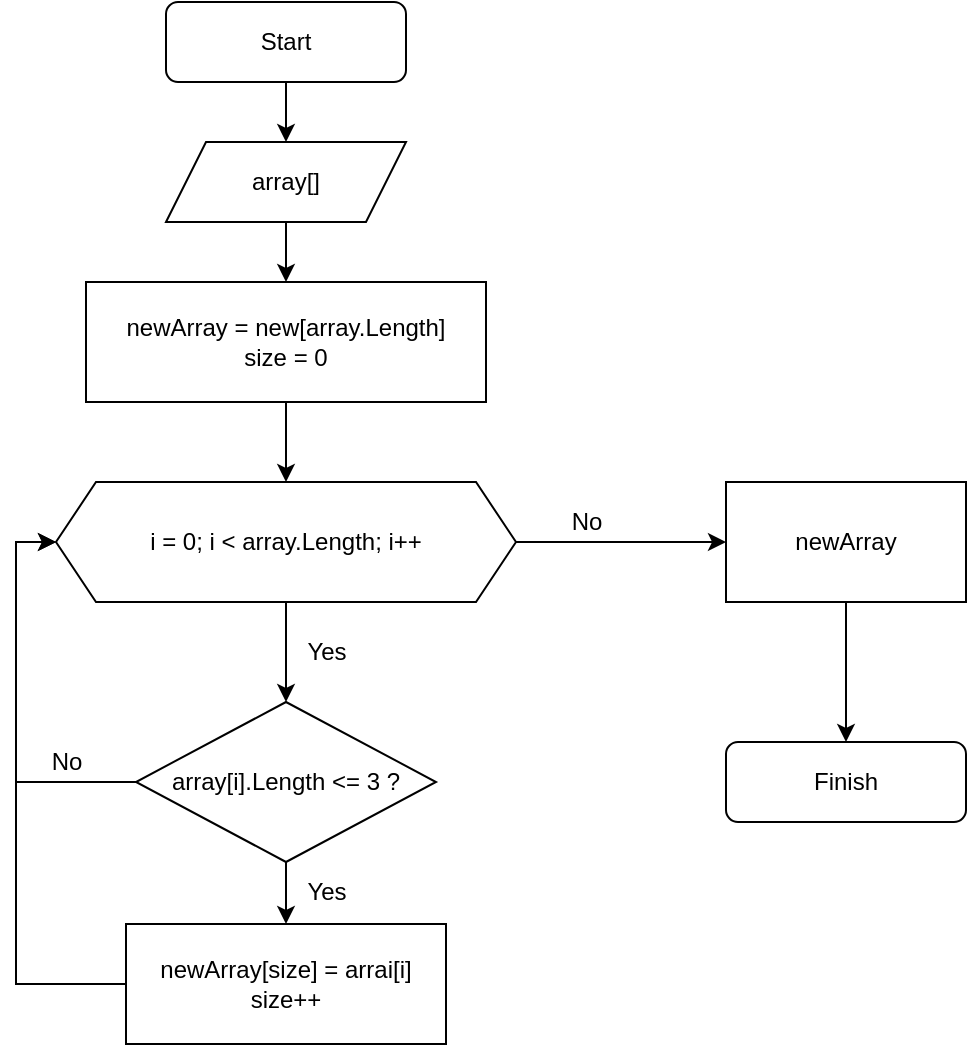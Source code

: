 <mxfile version="20.6.0" type="github"><diagram id="wsSvhJSAGsxUUaKXO6n9" name="Страница 1"><mxGraphModel dx="766" dy="581" grid="1" gridSize="10" guides="1" tooltips="1" connect="1" arrows="1" fold="1" page="1" pageScale="1" pageWidth="827" pageHeight="1169" math="0" shadow="0"><root><mxCell id="0"/><mxCell id="1" parent="0"/><mxCell id="oaOMVbVgP2DVAhmI-k-J-4" value="" style="edgeStyle=orthogonalEdgeStyle;rounded=0;orthogonalLoop=1;jettySize=auto;html=1;" edge="1" parent="1" source="oaOMVbVgP2DVAhmI-k-J-1" target="oaOMVbVgP2DVAhmI-k-J-3"><mxGeometry relative="1" as="geometry"/></mxCell><mxCell id="oaOMVbVgP2DVAhmI-k-J-1" value="Start" style="rounded=1;whiteSpace=wrap;html=1;" vertex="1" parent="1"><mxGeometry x="160" y="80" width="120" height="40" as="geometry"/></mxCell><mxCell id="oaOMVbVgP2DVAhmI-k-J-6" value="" style="edgeStyle=orthogonalEdgeStyle;rounded=0;orthogonalLoop=1;jettySize=auto;html=1;" edge="1" parent="1" source="oaOMVbVgP2DVAhmI-k-J-3" target="oaOMVbVgP2DVAhmI-k-J-5"><mxGeometry relative="1" as="geometry"/></mxCell><mxCell id="oaOMVbVgP2DVAhmI-k-J-3" value="array[]" style="shape=parallelogram;perimeter=parallelogramPerimeter;whiteSpace=wrap;html=1;fixedSize=1;" vertex="1" parent="1"><mxGeometry x="160" y="150" width="120" height="40" as="geometry"/></mxCell><mxCell id="oaOMVbVgP2DVAhmI-k-J-8" value="" style="edgeStyle=orthogonalEdgeStyle;rounded=0;orthogonalLoop=1;jettySize=auto;html=1;" edge="1" parent="1" source="oaOMVbVgP2DVAhmI-k-J-5" target="oaOMVbVgP2DVAhmI-k-J-7"><mxGeometry relative="1" as="geometry"/></mxCell><mxCell id="oaOMVbVgP2DVAhmI-k-J-5" value="newArray = new[array.Length]&lt;br&gt;size = 0" style="whiteSpace=wrap;html=1;" vertex="1" parent="1"><mxGeometry x="120" y="220" width="200" height="60" as="geometry"/></mxCell><mxCell id="oaOMVbVgP2DVAhmI-k-J-10" value="" style="edgeStyle=orthogonalEdgeStyle;rounded=0;orthogonalLoop=1;jettySize=auto;html=1;" edge="1" parent="1" source="oaOMVbVgP2DVAhmI-k-J-7" target="oaOMVbVgP2DVAhmI-k-J-9"><mxGeometry relative="1" as="geometry"/></mxCell><mxCell id="oaOMVbVgP2DVAhmI-k-J-13" value="" style="edgeStyle=orthogonalEdgeStyle;rounded=0;orthogonalLoop=1;jettySize=auto;html=1;" edge="1" parent="1" source="oaOMVbVgP2DVAhmI-k-J-7" target="oaOMVbVgP2DVAhmI-k-J-12"><mxGeometry relative="1" as="geometry"/></mxCell><mxCell id="oaOMVbVgP2DVAhmI-k-J-7" value="i = 0; i &amp;lt; array.Length; i++" style="shape=hexagon;perimeter=hexagonPerimeter2;whiteSpace=wrap;html=1;fixedSize=1;" vertex="1" parent="1"><mxGeometry x="105" y="320" width="230" height="60" as="geometry"/></mxCell><mxCell id="oaOMVbVgP2DVAhmI-k-J-31" value="" style="edgeStyle=orthogonalEdgeStyle;rounded=0;orthogonalLoop=1;jettySize=auto;html=1;" edge="1" parent="1" source="oaOMVbVgP2DVAhmI-k-J-9" target="oaOMVbVgP2DVAhmI-k-J-30"><mxGeometry relative="1" as="geometry"/></mxCell><mxCell id="oaOMVbVgP2DVAhmI-k-J-9" value="newArray" style="whiteSpace=wrap;html=1;" vertex="1" parent="1"><mxGeometry x="440" y="320" width="120" height="60" as="geometry"/></mxCell><mxCell id="oaOMVbVgP2DVAhmI-k-J-11" value="No" style="text;html=1;align=center;verticalAlign=middle;resizable=0;points=[];autosize=1;strokeColor=none;fillColor=none;" vertex="1" parent="1"><mxGeometry x="350" y="325" width="40" height="30" as="geometry"/></mxCell><mxCell id="oaOMVbVgP2DVAhmI-k-J-15" value="" style="edgeStyle=orthogonalEdgeStyle;rounded=0;orthogonalLoop=1;jettySize=auto;html=1;" edge="1" parent="1" source="oaOMVbVgP2DVAhmI-k-J-12" target="oaOMVbVgP2DVAhmI-k-J-14"><mxGeometry relative="1" as="geometry"/></mxCell><mxCell id="oaOMVbVgP2DVAhmI-k-J-28" style="edgeStyle=orthogonalEdgeStyle;rounded=0;orthogonalLoop=1;jettySize=auto;html=1;entryX=0;entryY=0.5;entryDx=0;entryDy=0;" edge="1" parent="1" source="oaOMVbVgP2DVAhmI-k-J-12" target="oaOMVbVgP2DVAhmI-k-J-7"><mxGeometry relative="1" as="geometry"><Array as="points"><mxPoint x="85" y="470"/><mxPoint x="85" y="350"/></Array></mxGeometry></mxCell><mxCell id="oaOMVbVgP2DVAhmI-k-J-12" value="array[i].Length &amp;lt;= 3 ?" style="rhombus;whiteSpace=wrap;html=1;" vertex="1" parent="1"><mxGeometry x="145" y="430" width="150" height="80" as="geometry"/></mxCell><mxCell id="oaOMVbVgP2DVAhmI-k-J-17" style="edgeStyle=orthogonalEdgeStyle;rounded=0;orthogonalLoop=1;jettySize=auto;html=1;entryX=0;entryY=0.5;entryDx=0;entryDy=0;" edge="1" parent="1" source="oaOMVbVgP2DVAhmI-k-J-14" target="oaOMVbVgP2DVAhmI-k-J-7"><mxGeometry relative="1" as="geometry"><Array as="points"><mxPoint x="85" y="571"/><mxPoint x="85" y="350"/></Array></mxGeometry></mxCell><mxCell id="oaOMVbVgP2DVAhmI-k-J-14" value="newArray[size] = arrai[i]&lt;br&gt;size++" style="whiteSpace=wrap;html=1;" vertex="1" parent="1"><mxGeometry x="140" y="541" width="160" height="60" as="geometry"/></mxCell><mxCell id="oaOMVbVgP2DVAhmI-k-J-16" value="Yes" style="text;html=1;align=center;verticalAlign=middle;resizable=0;points=[];autosize=1;strokeColor=none;fillColor=none;" vertex="1" parent="1"><mxGeometry x="220" y="510" width="40" height="30" as="geometry"/></mxCell><mxCell id="oaOMVbVgP2DVAhmI-k-J-29" value="No" style="text;html=1;align=center;verticalAlign=middle;resizable=0;points=[];autosize=1;strokeColor=none;fillColor=none;" vertex="1" parent="1"><mxGeometry x="90" y="445" width="40" height="30" as="geometry"/></mxCell><mxCell id="oaOMVbVgP2DVAhmI-k-J-30" value="Finish" style="rounded=1;whiteSpace=wrap;html=1;" vertex="1" parent="1"><mxGeometry x="440" y="450" width="120" height="40" as="geometry"/></mxCell><mxCell id="oaOMVbVgP2DVAhmI-k-J-32" value="Yes" style="text;html=1;align=center;verticalAlign=middle;resizable=0;points=[];autosize=1;strokeColor=none;fillColor=none;" vertex="1" parent="1"><mxGeometry x="220" y="390" width="40" height="30" as="geometry"/></mxCell></root></mxGraphModel></diagram></mxfile>